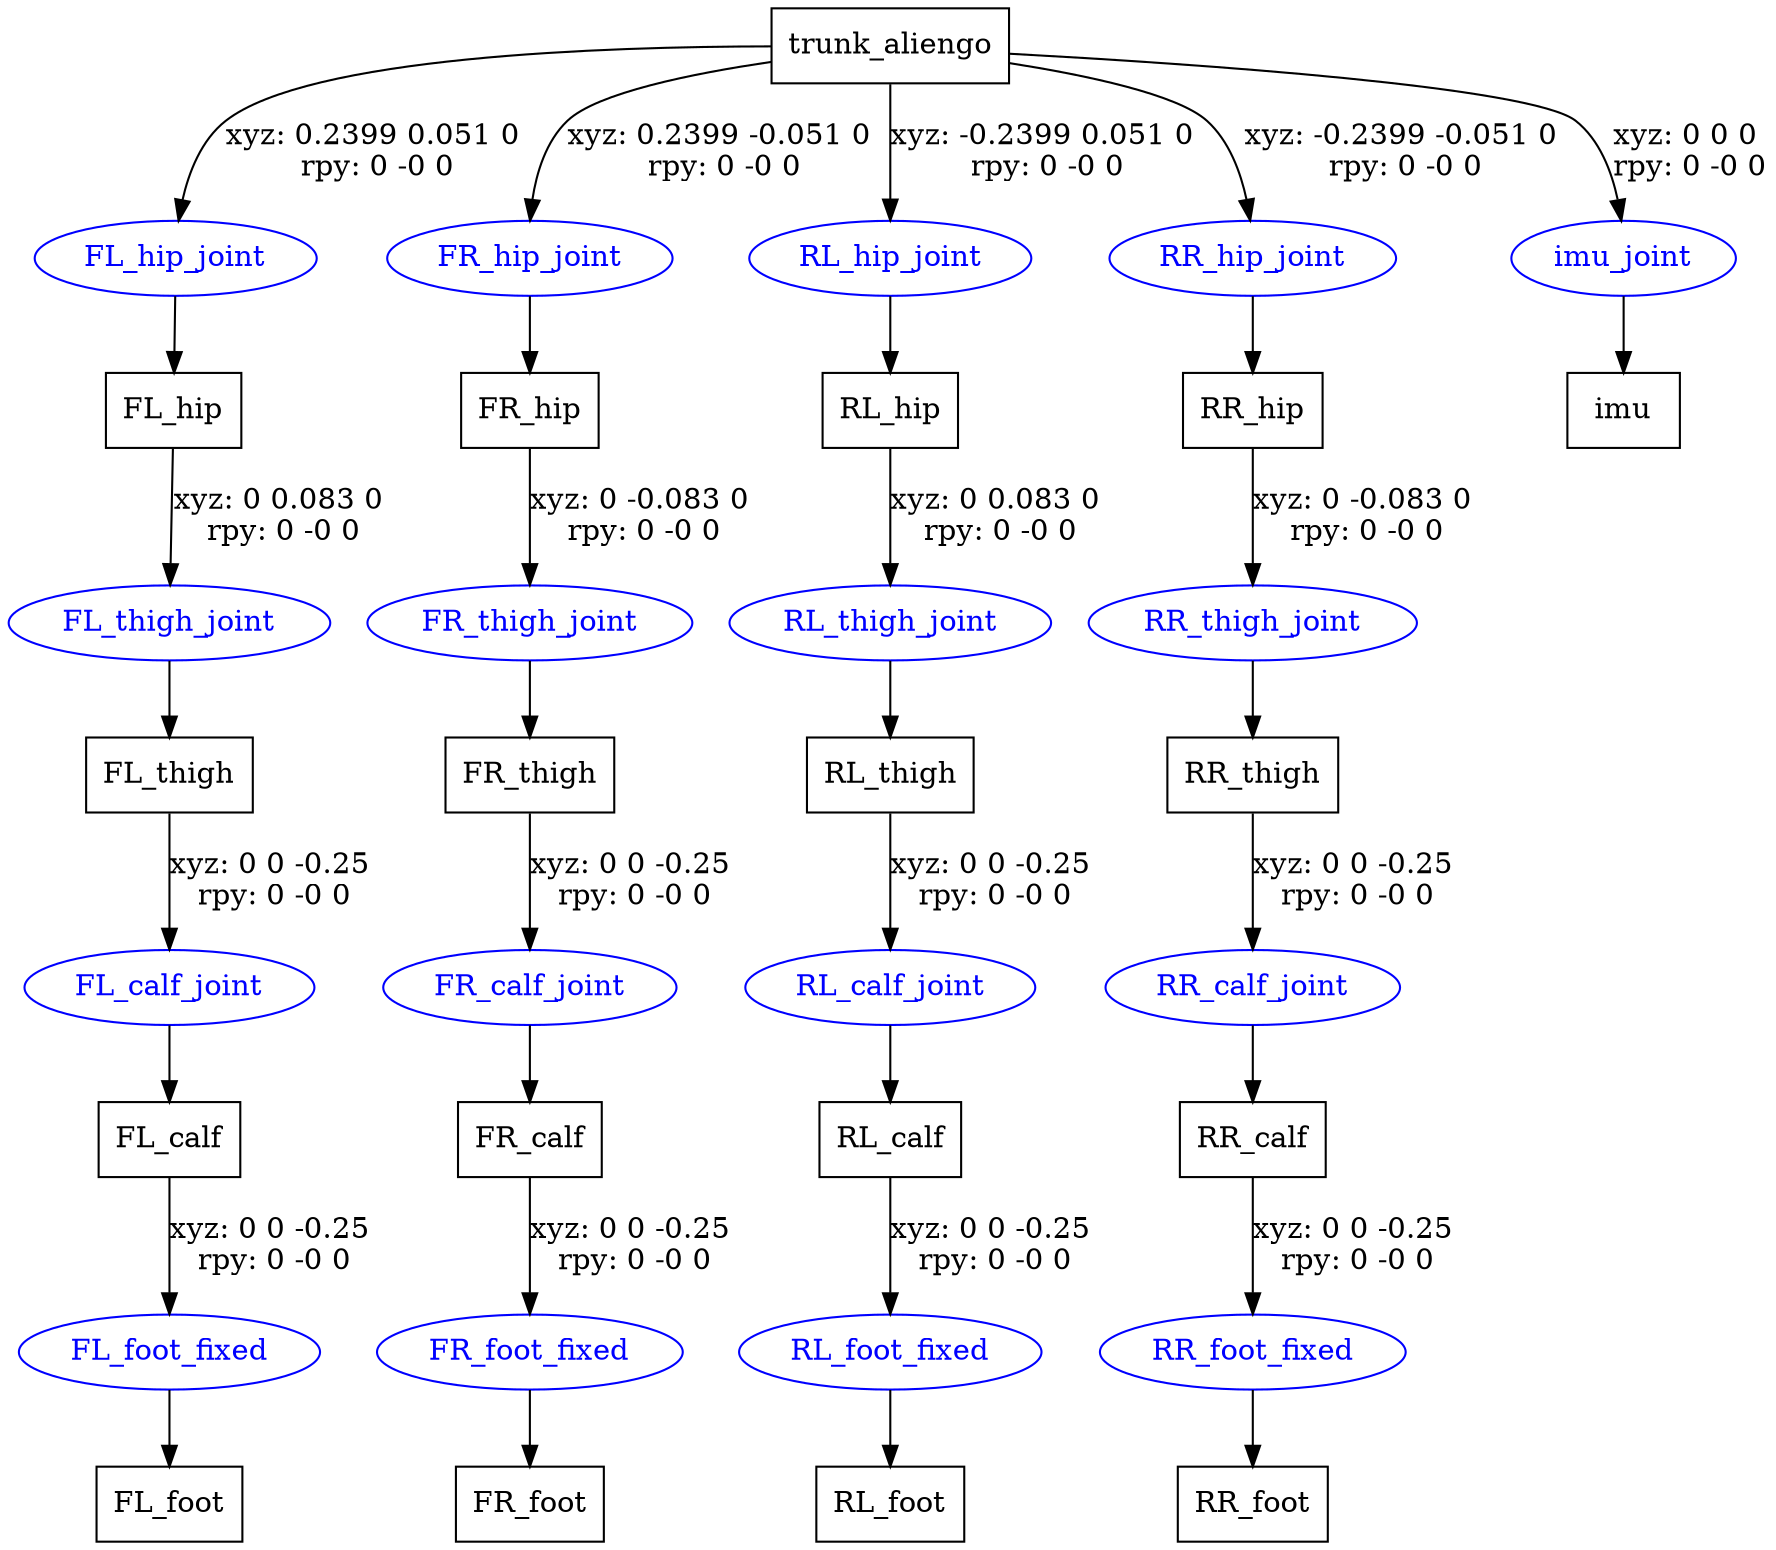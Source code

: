 digraph G {
node [shape=box];
"trunk_aliengo" [label="trunk_aliengo"];
"FL_hip" [label="FL_hip"];
"FL_thigh" [label="FL_thigh"];
"FL_calf" [label="FL_calf"];
"FL_foot" [label="FL_foot"];
"FR_hip" [label="FR_hip"];
"FR_thigh" [label="FR_thigh"];
"FR_calf" [label="FR_calf"];
"FR_foot" [label="FR_foot"];
"RL_hip" [label="RL_hip"];
"RL_thigh" [label="RL_thigh"];
"RL_calf" [label="RL_calf"];
"RL_foot" [label="RL_foot"];
"RR_hip" [label="RR_hip"];
"RR_thigh" [label="RR_thigh"];
"RR_calf" [label="RR_calf"];
"RR_foot" [label="RR_foot"];
"imu" [label="imu"];
node [shape=ellipse, color=blue, fontcolor=blue];
"trunk_aliengo" -> "FL_hip_joint" [label="xyz: 0.2399 0.051 0 \nrpy: 0 -0 0"]
"FL_hip_joint" -> "FL_hip"
"FL_hip" -> "FL_thigh_joint" [label="xyz: 0 0.083 0 \nrpy: 0 -0 0"]
"FL_thigh_joint" -> "FL_thigh"
"FL_thigh" -> "FL_calf_joint" [label="xyz: 0 0 -0.25 \nrpy: 0 -0 0"]
"FL_calf_joint" -> "FL_calf"
"FL_calf" -> "FL_foot_fixed" [label="xyz: 0 0 -0.25 \nrpy: 0 -0 0"]
"FL_foot_fixed" -> "FL_foot"
"trunk_aliengo" -> "FR_hip_joint" [label="xyz: 0.2399 -0.051 0 \nrpy: 0 -0 0"]
"FR_hip_joint" -> "FR_hip"
"FR_hip" -> "FR_thigh_joint" [label="xyz: 0 -0.083 0 \nrpy: 0 -0 0"]
"FR_thigh_joint" -> "FR_thigh"
"FR_thigh" -> "FR_calf_joint" [label="xyz: 0 0 -0.25 \nrpy: 0 -0 0"]
"FR_calf_joint" -> "FR_calf"
"FR_calf" -> "FR_foot_fixed" [label="xyz: 0 0 -0.25 \nrpy: 0 -0 0"]
"FR_foot_fixed" -> "FR_foot"
"trunk_aliengo" -> "RL_hip_joint" [label="xyz: -0.2399 0.051 0 \nrpy: 0 -0 0"]
"RL_hip_joint" -> "RL_hip"
"RL_hip" -> "RL_thigh_joint" [label="xyz: 0 0.083 0 \nrpy: 0 -0 0"]
"RL_thigh_joint" -> "RL_thigh"
"RL_thigh" -> "RL_calf_joint" [label="xyz: 0 0 -0.25 \nrpy: 0 -0 0"]
"RL_calf_joint" -> "RL_calf"
"RL_calf" -> "RL_foot_fixed" [label="xyz: 0 0 -0.25 \nrpy: 0 -0 0"]
"RL_foot_fixed" -> "RL_foot"
"trunk_aliengo" -> "RR_hip_joint" [label="xyz: -0.2399 -0.051 0 \nrpy: 0 -0 0"]
"RR_hip_joint" -> "RR_hip"
"RR_hip" -> "RR_thigh_joint" [label="xyz: 0 -0.083 0 \nrpy: 0 -0 0"]
"RR_thigh_joint" -> "RR_thigh"
"RR_thigh" -> "RR_calf_joint" [label="xyz: 0 0 -0.25 \nrpy: 0 -0 0"]
"RR_calf_joint" -> "RR_calf"
"RR_calf" -> "RR_foot_fixed" [label="xyz: 0 0 -0.25 \nrpy: 0 -0 0"]
"RR_foot_fixed" -> "RR_foot"
"trunk_aliengo" -> "imu_joint" [label="xyz: 0 0 0 \nrpy: 0 -0 0"]
"imu_joint" -> "imu"
}
